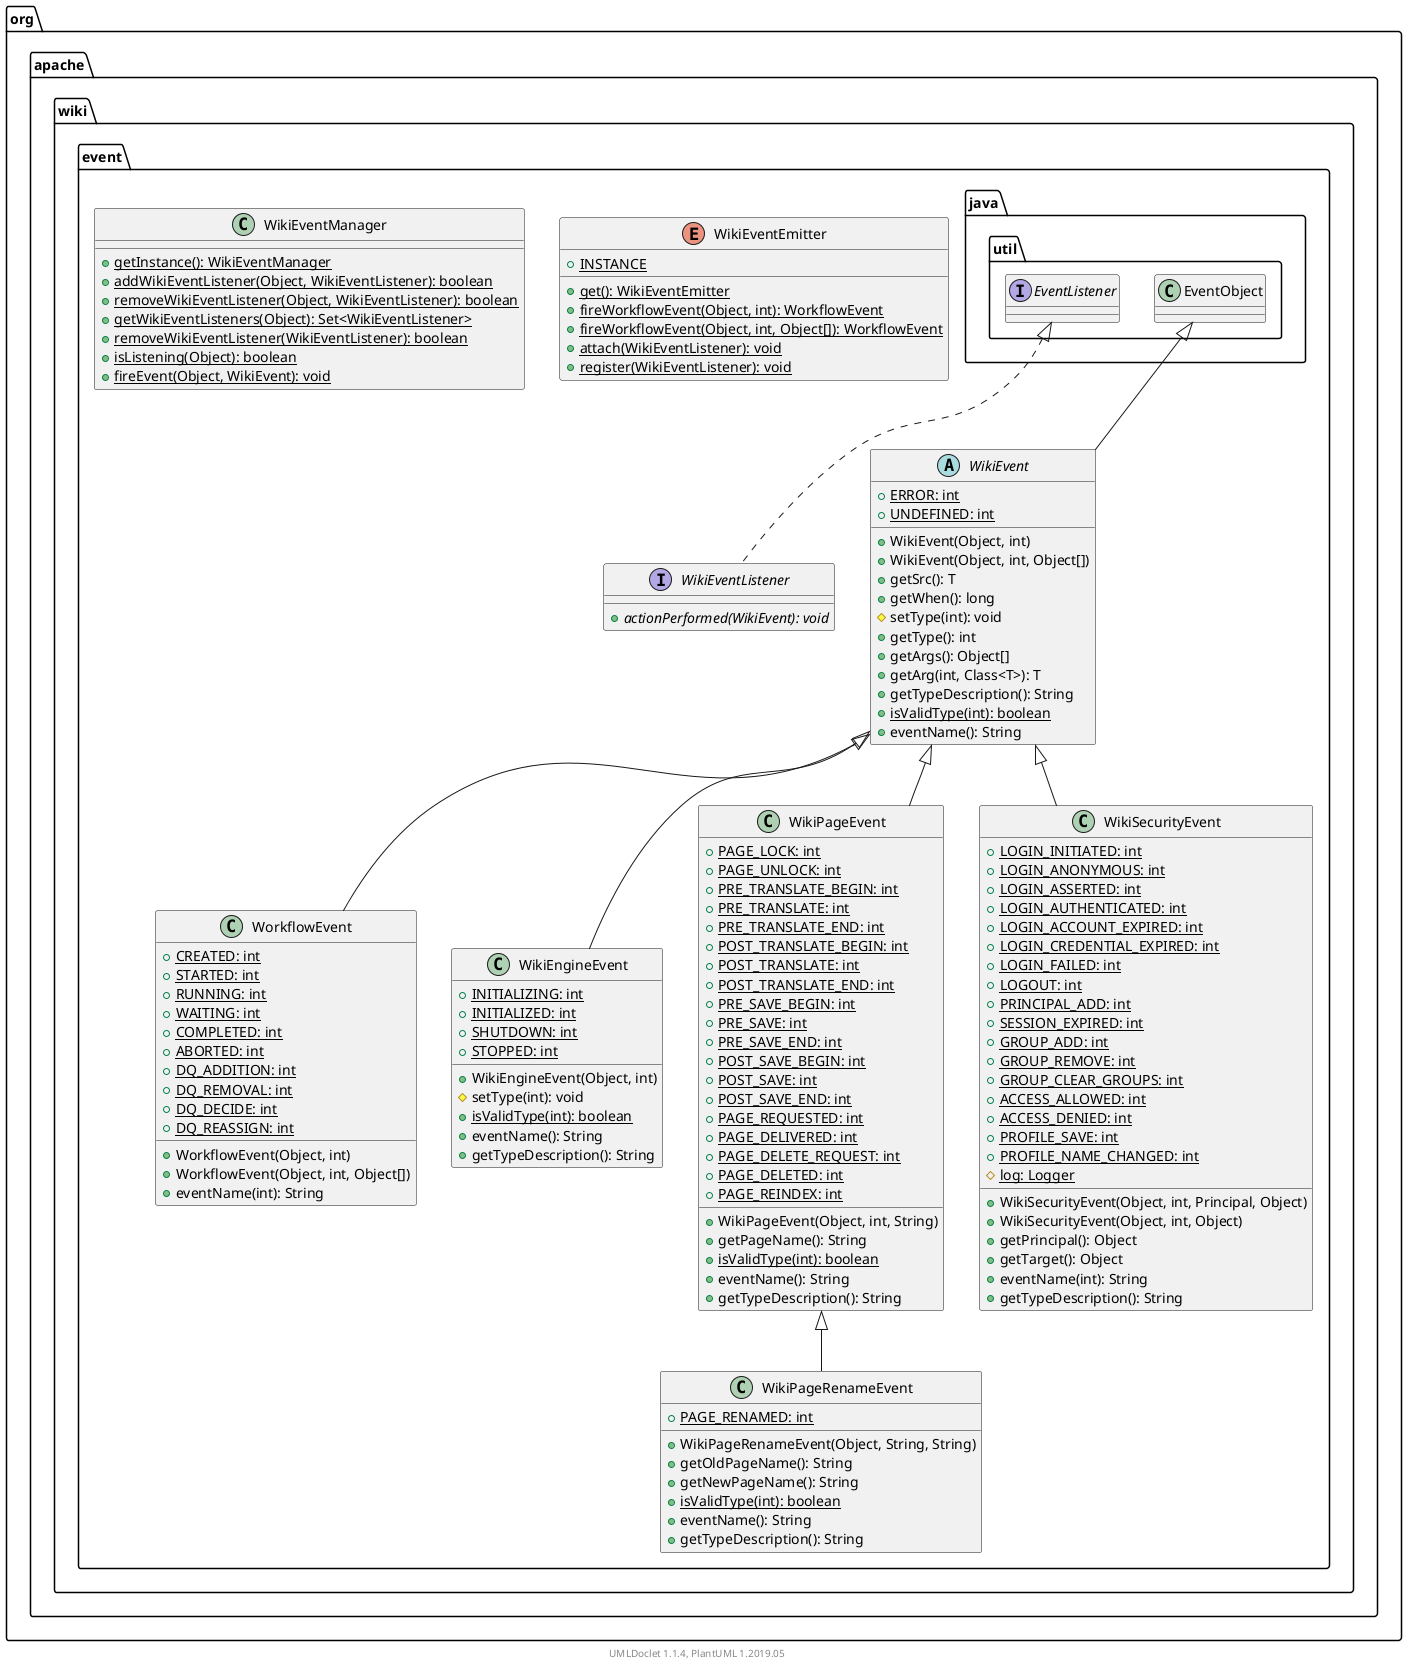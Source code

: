 @startuml

    namespace org.apache.wiki.event {

        enum WikiEventEmitter [[WikiEventEmitter.html]] {
            {static} +INSTANCE
            {static} +get(): WikiEventEmitter
            {static} +fireWorkflowEvent(Object, int): WorkflowEvent
            {static} +fireWorkflowEvent(Object, int, Object[]): WorkflowEvent
            {static} +attach(WikiEventListener): void
            {static} +register(WikiEventListener): void
        }

        class WikiPageRenameEvent [[WikiPageRenameEvent.html]] {
            {static} +PAGE_RENAMED: int
            +WikiPageRenameEvent(Object, String, String)
            +getOldPageName(): String
            +getNewPageName(): String
            {static} +isValidType(int): boolean
            +eventName(): String
            +getTypeDescription(): String
        }

        interface WikiEventListener [[WikiEventListener.html]] {
            {abstract} +actionPerformed(WikiEvent): void
        }

        class WorkflowEvent [[WorkflowEvent.html]] {
            {static} +CREATED: int
            {static} +STARTED: int
            {static} +RUNNING: int
            {static} +WAITING: int
            {static} +COMPLETED: int
            {static} +ABORTED: int
            {static} +DQ_ADDITION: int
            {static} +DQ_REMOVAL: int
            {static} +DQ_DECIDE: int
            {static} +DQ_REASSIGN: int
            +WorkflowEvent(Object, int)
            +WorkflowEvent(Object, int, Object[])
            +eventName(int): String
        }

        class WikiEngineEvent [[WikiEngineEvent.html]] {
            {static} +INITIALIZING: int
            {static} +INITIALIZED: int
            {static} +SHUTDOWN: int
            {static} +STOPPED: int
            +WikiEngineEvent(Object, int)
            #setType(int): void
            {static} +isValidType(int): boolean
            +eventName(): String
            +getTypeDescription(): String
        }

        class WikiPageEvent [[WikiPageEvent.html]] {
            {static} +PAGE_LOCK: int
            {static} +PAGE_UNLOCK: int
            {static} +PRE_TRANSLATE_BEGIN: int
            {static} +PRE_TRANSLATE: int
            {static} +PRE_TRANSLATE_END: int
            {static} +POST_TRANSLATE_BEGIN: int
            {static} +POST_TRANSLATE: int
            {static} +POST_TRANSLATE_END: int
            {static} +PRE_SAVE_BEGIN: int
            {static} +PRE_SAVE: int
            {static} +PRE_SAVE_END: int
            {static} +POST_SAVE_BEGIN: int
            {static} +POST_SAVE: int
            {static} +POST_SAVE_END: int
            {static} +PAGE_REQUESTED: int
            {static} +PAGE_DELIVERED: int
            {static} +PAGE_DELETE_REQUEST: int
            {static} +PAGE_DELETED: int
            {static} +PAGE_REINDEX: int
            +WikiPageEvent(Object, int, String)
            +getPageName(): String
            {static} +isValidType(int): boolean
            +eventName(): String
            +getTypeDescription(): String
        }

        abstract class WikiEvent [[WikiEvent.html]] {
            {static} +ERROR: int
            {static} +UNDEFINED: int
            +WikiEvent(Object, int)
            +WikiEvent(Object, int, Object[])
            +getSrc(): T
            +getWhen(): long
            #setType(int): void
            +getType(): int
            +getArgs(): Object[]
            +getArg(int, Class<T>): T
            +getTypeDescription(): String
            {static} +isValidType(int): boolean
            +eventName(): String
        }

        class WikiEventManager [[WikiEventManager.html]] {
            {static} +getInstance(): WikiEventManager
            {static} +addWikiEventListener(Object, WikiEventListener): boolean
            {static} +removeWikiEventListener(Object, WikiEventListener): boolean
            {static} +getWikiEventListeners(Object): Set<WikiEventListener>
            {static} +removeWikiEventListener(WikiEventListener): boolean
            {static} +isListening(Object): boolean
            {static} +fireEvent(Object, WikiEvent): void
        }

        class WikiSecurityEvent [[WikiSecurityEvent.html]] {
            {static} +LOGIN_INITIATED: int
            {static} +LOGIN_ANONYMOUS: int
            {static} +LOGIN_ASSERTED: int
            {static} +LOGIN_AUTHENTICATED: int
            {static} +LOGIN_ACCOUNT_EXPIRED: int
            {static} +LOGIN_CREDENTIAL_EXPIRED: int
            {static} +LOGIN_FAILED: int
            {static} +LOGOUT: int
            {static} +PRINCIPAL_ADD: int
            {static} +SESSION_EXPIRED: int
            {static} +GROUP_ADD: int
            {static} +GROUP_REMOVE: int
            {static} +GROUP_CLEAR_GROUPS: int
            {static} +ACCESS_ALLOWED: int
            {static} +ACCESS_DENIED: int
            {static} +PROFILE_SAVE: int
            {static} +PROFILE_NAME_CHANGED: int
            {static} #log: Logger
            +WikiSecurityEvent(Object, int, Principal, Object)
            +WikiSecurityEvent(Object, int, Object)
            +getPrincipal(): Object
            +getTarget(): Object
            +eventName(int): String
            +getTypeDescription(): String
        }

        WikiPageEvent <|-- WikiPageRenameEvent

        interface java.util.EventListener
        java.util.EventListener <|.. WikiEventListener

        WikiEvent <|-- WorkflowEvent

        WikiEvent <|-- WikiEngineEvent

        WikiEvent <|-- WikiPageEvent

        class java.util.EventObject
        java.util.EventObject <|-- WikiEvent

        WikiEvent <|-- WikiSecurityEvent

    }


    center footer UMLDoclet 1.1.4, PlantUML 1.2019.05
@enduml
